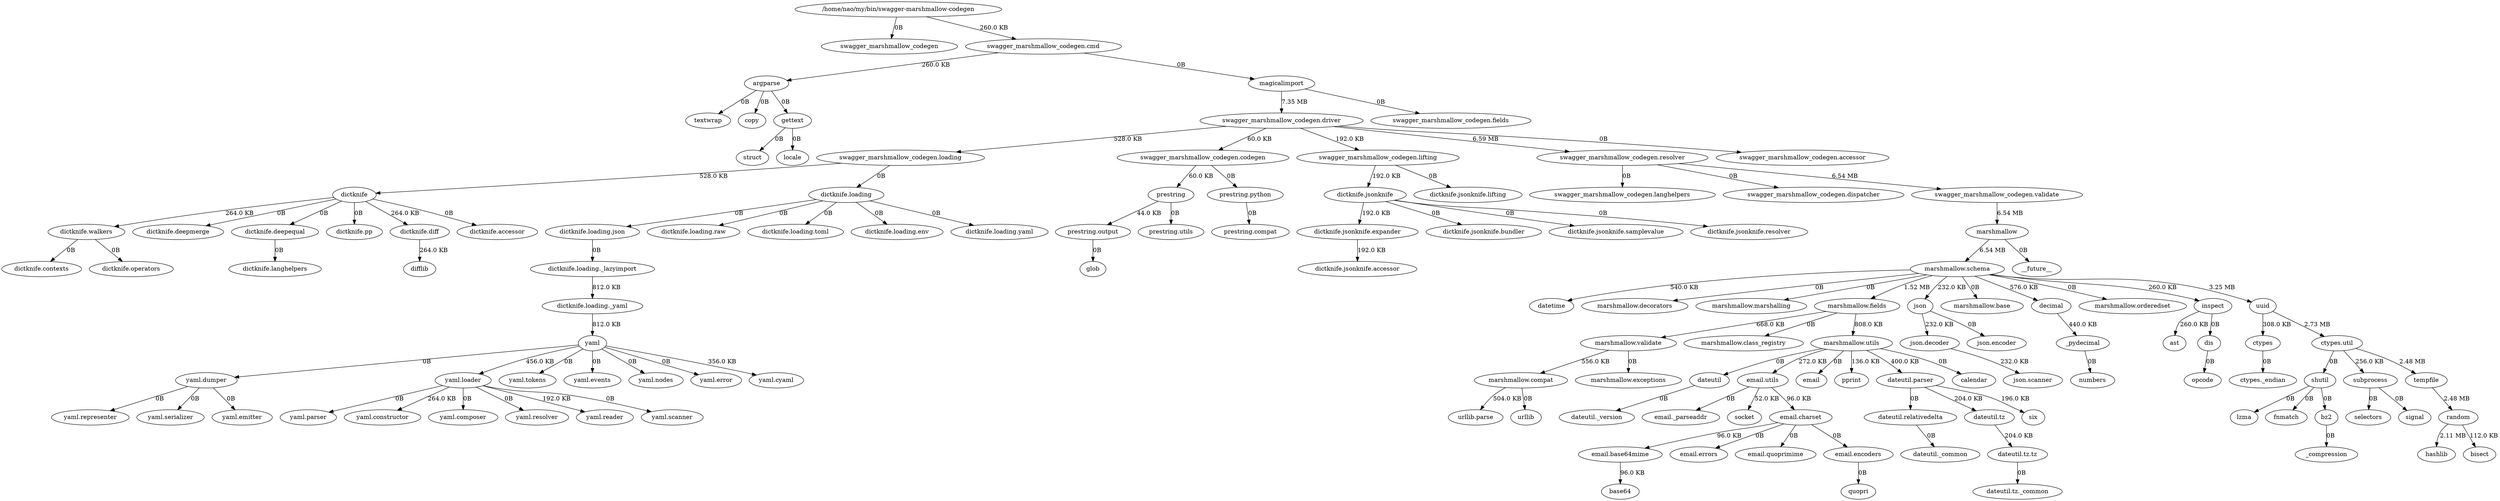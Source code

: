 digraph g {
    g0 [label="/home/nao/my/bin/swagger-marshmallow-codegen"]
    g1 [label="swagger_marshmallow_codegen"]
    g2 [label="swagger_marshmallow_codegen.cmd"]
    g3 [label="argparse"]
    g4 [label="textwrap"]
    g5 [label="copy"]
    g6 [label="gettext"]
    g7 [label="struct"]
    g8 [label="locale"]
    g9 [label="magicalimport"]
    g10 [label="dictknife.walkers"]
    g11 [label="dictknife.contexts"]
    g12 [label="dictknife.operators"]
    g13 [label="dictknife"]
    g14 [label="dictknife.deepmerge"]
    g15 [label="dictknife.deepequal"]
    g16 [label="dictknife.pp"]
    g17 [label="dictknife.diff"]
    g18 [label="dictknife.accessor"]
    g19 [label="dictknife.langhelpers"]
    g20 [label="difflib"]
    g21 [label="swagger_marshmallow_codegen.loading"]
    g22 [label="dictknife.loading"]
    g23 [label="dictknife.loading.json"]
    g24 [label="dictknife.loading._lazyimport"]
    g25 [label="dictknife.loading.raw"]
    g26 [label="dictknife.loading.toml"]
    g27 [label="dictknife.loading.env"]
    g28 [label="dictknife.loading.yaml"]
    g29 [label="swagger_marshmallow_codegen.driver"]
    g30 [label="swagger_marshmallow_codegen.codegen"]
    g31 [label="swagger_marshmallow_codegen.lifting"]
    g32 [label="swagger_marshmallow_codegen.resolver"]
    g33 [label="swagger_marshmallow_codegen.accessor"]
    g34 [label="swagger_marshmallow_codegen.langhelpers"]
    g35 [label="swagger_marshmallow_codegen.dispatcher"]
    g36 [label="swagger_marshmallow_codegen.validate"]
    g37 [label="marshmallow"]
    g38 [label="marshmallow.schema"]
    g39 [label="__future__"]
    g40 [label="datetime"]
    g41 [label="marshmallow.decorators"]
    g42 [label="marshmallow.marshalling"]
    g43 [label="marshmallow.fields"]
    g44 [label="json"]
    g45 [label="marshmallow.base"]
    g46 [label="decimal"]
    g47 [label="marshmallow.orderedset"]
    g48 [label="inspect"]
    g49 [label="uuid"]
    g50 [label="_pydecimal"]
    g51 [label="numbers"]
    g52 [label="ast"]
    g53 [label="dis"]
    g54 [label="opcode"]
    g55 [label="json.decoder"]
    g56 [label="json.scanner"]
    g57 [label="json.encoder"]
    g58 [label="ctypes"]
    g59 [label="ctypes._endian"]
    g60 [label="ctypes.util"]
    g61 [label="shutil"]
    g62 [label="lzma"]
    g63 [label="fnmatch"]
    g64 [label="bz2"]
    g65 [label="_compression"]
    g66 [label="subprocess"]
    g67 [label="tempfile"]
    g68 [label="selectors"]
    g69 [label="signal"]
    g70 [label="random"]
    g71 [label="hashlib"]
    g72 [label="bisect"]
    g73 [label="marshmallow.compat"]
    g74 [label="urllib.parse"]
    g75 [label="urllib"]
    g76 [label="marshmallow.validate"]
    g77 [label="marshmallow.exceptions"]
    g78 [label="marshmallow.class_registry"]
    g79 [label="marshmallow.utils"]
    g80 [label="dateutil"]
    g81 [label="email.utils"]
    g82 [label="email"]
    g83 [label="pprint"]
    g84 [label="dateutil.parser"]
    g85 [label="calendar"]
    g86 [label="email._parseaddr"]
    g87 [label="socket"]
    g88 [label="email.charset"]
    g89 [label="email.base64mime"]
    g90 [label="base64"]
    g91 [label="email.errors"]
    g92 [label="email.quoprimime"]
    g93 [label="email.encoders"]
    g94 [label="quopri"]
    g95 [label="dateutil._version"]
    g96 [label="dateutil.relativedelta"]
    g97 [label="dateutil.tz"]
    g98 [label="six"]
    g99 [label="dateutil._common"]
    g100 [label="dateutil.tz.tz"]
    g101 [label="dateutil.tz._common"]
    g102 [label="prestring.output"]
    g103 [label="glob"]
    g104 [label="prestring"]
    g105 [label="prestring.utils"]
    g106 [label="prestring.python"]
    g107 [label="prestring.compat"]
    g108 [label="dictknife.jsonknife.expander"]
    g109 [label="dictknife.jsonknife.accessor"]
    g110 [label="dictknife.jsonknife"]
    g111 [label="dictknife.jsonknife.bundler"]
    g112 [label="dictknife.jsonknife.samplevalue"]
    g113 [label="dictknife.jsonknife.resolver"]
    g114 [label="dictknife.jsonknife.lifting"]
    g115 [label="swagger_marshmallow_codegen.fields"]
    g116 [label="yaml"]
    g117 [label="yaml.dumper"]
    g118 [label="yaml.loader"]
    g119 [label="yaml.tokens"]
    g120 [label="yaml.events"]
    g121 [label="yaml.nodes"]
    g122 [label="yaml.error"]
    g123 [label="yaml.cyaml"]
    g124 [label="yaml.parser"]
    g125 [label="yaml.constructor"]
    g126 [label="yaml.composer"]
    g127 [label="yaml.resolver"]
    g128 [label="yaml.reader"]
    g129 [label="yaml.scanner"]
    g130 [label="yaml.representer"]
    g131 [label="yaml.serializer"]
    g132 [label="yaml.emitter"]
    g133 [label="dictknife.loading._yaml"]
    g0 -> g1 [label="0B"]
    g0 -> g2 [label="260.0 KB"]
    g3 -> g4 [label="0B"]
    g3 -> g5 [label="0B"]
    g3 -> g6 [label="0B"]
    g6 -> g7 [label="0B"]
    g6 -> g8 [label="0B"]
    g2 -> g9 [label="0B"]
    g2 -> g3 [label="260.0 KB"]
    g10 -> g11 [label="0B"]
    g10 -> g12 [label="0B"]
    g13 -> g14 [label="0B"]
    g13 -> g15 [label="0B"]
    g13 -> g16 [label="0B"]
    g13 -> g10 [label="264.0 KB"]
    g13 -> g17 [label="264.0 KB"]
    g13 -> g18 [label="0B"]
    g15 -> g19 [label="0B"]
    g17 -> g20 [label="264.0 KB"]
    g21 -> g13 [label="528.0 KB"]
    g21 -> g22 [label="0B"]
    g23 -> g24 [label="0B"]
    g22 -> g25 [label="0B"]
    g22 -> g23 [label="0B"]
    g22 -> g26 [label="0B"]
    g22 -> g27 [label="0B"]
    g22 -> g28 [label="0B"]
    g29 -> g30 [label="60.0 KB"]
    g29 -> g31 [label="192.0 KB"]
    g29 -> g32 [label="6.59 MB"]
    g29 -> g21 [label="528.0 KB"]
    g29 -> g33 [label="0B"]
    g32 -> g34 [label="0B"]
    g32 -> g35 [label="0B"]
    g32 -> g36 [label="6.54 MB"]
    g37 -> g38 [label="6.54 MB"]
    g37 -> g39 [label="0B"]
    g38 -> g40 [label="540.0 KB"]
    g38 -> g41 [label="0B"]
    g38 -> g42 [label="0B"]
    g38 -> g43 [label="1.52 MB"]
    g38 -> g44 [label="232.0 KB"]
    g38 -> g45 [label="0B"]
    g38 -> g46 [label="576.0 KB"]
    g38 -> g47 [label="0B"]
    g38 -> g48 [label="260.0 KB"]
    g38 -> g49 [label="3.25 MB"]
    g50 -> g51 [label="0B"]
    g46 -> g50 [label="440.0 KB"]
    g48 -> g52 [label="260.0 KB"]
    g48 -> g53 [label="0B"]
    g53 -> g54 [label="0B"]
    g55 -> g56 [label="232.0 KB"]
    g44 -> g55 [label="232.0 KB"]
    g44 -> g57 [label="0B"]
    g58 -> g59 [label="0B"]
    g49 -> g60 [label="2.73 MB"]
    g49 -> g58 [label="308.0 KB"]
    g61 -> g62 [label="0B"]
    g61 -> g63 [label="0B"]
    g61 -> g64 [label="0B"]
    g64 -> g65 [label="0B"]
    g60 -> g61 [label="0B"]
    g60 -> g66 [label="256.0 KB"]
    g60 -> g67 [label="2.48 MB"]
    g66 -> g68 [label="0B"]
    g66 -> g69 [label="0B"]
    g70 -> g71 [label="2.11 MB"]
    g70 -> g72 [label="112.0 KB"]
    g67 -> g70 [label="2.48 MB"]
    g73 -> g74 [label="504.0 KB"]
    g73 -> g75 [label="0B"]
    g76 -> g77 [label="0B"]
    g76 -> g73 [label="556.0 KB"]
    g43 -> g78 [label="0B"]
    g43 -> g76 [label="668.0 KB"]
    g43 -> g79 [label="808.0 KB"]
    g79 -> g80 [label="0B"]
    g79 -> g81 [label="272.0 KB"]
    g79 -> g82 [label="0B"]
    g79 -> g83 [label="136.0 KB"]
    g79 -> g84 [label="400.0 KB"]
    g79 -> g85 [label="0B"]
    g81 -> g86 [label="0B"]
    g81 -> g87 [label="52.0 KB"]
    g81 -> g88 [label="96.0 KB"]
    g89 -> g90 [label="96.0 KB"]
    g88 -> g91 [label="0B"]
    g88 -> g89 [label="96.0 KB"]
    g88 -> g92 [label="0B"]
    g88 -> g93 [label="0B"]
    g93 -> g94 [label="0B"]
    g80 -> g95 [label="0B"]
    g84 -> g96 [label="0B"]
    g84 -> g97 [label="204.0 KB"]
    g84 -> g98 [label="196.0 KB"]
    g96 -> g99 [label="0B"]
    g100 -> g101 [label="0B"]
    g97 -> g100 [label="204.0 KB"]
    g36 -> g37 [label="6.54 MB"]
    g102 -> g103 [label="0B"]
    g104 -> g105 [label="0B"]
    g104 -> g102 [label="44.0 KB"]
    g30 -> g104 [label="60.0 KB"]
    g30 -> g106 [label="0B"]
    g106 -> g107 [label="0B"]
    g108 -> g109 [label="192.0 KB"]
    g110 -> g108 [label="192.0 KB"]
    g110 -> g111 [label="0B"]
    g110 -> g112 [label="0B"]
    g110 -> g113 [label="0B"]
    g31 -> g110 [label="192.0 KB"]
    g31 -> g114 [label="0B"]
    g9 -> g115 [label="0B"]
    g9 -> g29 [label="7.35 MB"]
    g116 -> g117 [label="0B"]
    g116 -> g118 [label="456.0 KB"]
    g116 -> g119 [label="0B"]
    g116 -> g120 [label="0B"]
    g116 -> g121 [label="0B"]
    g116 -> g122 [label="0B"]
    g116 -> g123 [label="356.0 KB"]
    g118 -> g124 [label="0B"]
    g118 -> g125 [label="264.0 KB"]
    g118 -> g126 [label="0B"]
    g118 -> g127 [label="0B"]
    g118 -> g128 [label="192.0 KB"]
    g118 -> g129 [label="0B"]
    g117 -> g130 [label="0B"]
    g117 -> g131 [label="0B"]
    g117 -> g132 [label="0B"]
    g133 -> g116 [label="812.0 KB"]
    g24 -> g133 [label="812.0 KB"]
}
// load /home/nao/my/lib/python3.6/site-packages/swagger_marshmallow_codegen/driver.py ... 7.35 MB
// load /home/nao/my/lib/python3.6/site-packages/swagger_marshmallow_codegen/resolver.py ... 6.59 MB
// load /home/nao/my/lib/python3.6/site-packages/swagger_marshmallow_codegen/validate.py ... 6.54 MB
// load /home/nao/my/lib/python3.6/site-packages/marshmallow/schema.py ... 6.54 MB
// load /home/nao/my/lib/python3.6/site-packages/marshmallow/__init__.py ... 6.54 MB
// load /usr/lib/python3.6/uuid.py ... 3.25 MB
// load /usr/lib/python3.6/ctypes/util.py ... 2.73 MB
// load /usr/lib/python3.6/tempfile.py ... 2.48 MB
// load /usr/lib/python3.6/random.py ... 2.48 MB
// load /usr/lib/python3.6/hashlib.py ... 2.11 MB
// load /home/nao/my/lib/python3.6/site-packages/marshmallow/fields.py ... 1.52 MB
// load /home/nao/my/lib/python3.6/site-packages/yaml/__init__.py ... 812.0 KB
// load /home/nao/my/dictknife/dictknife/loading/_yaml.py ... 812.0 KB
// load /home/nao/my/lib/python3.6/site-packages/marshmallow/utils.py ... 808.0 KB
// load /home/nao/my/lib/python3.6/site-packages/marshmallow/validate.py ... 668.0 KB
// load /usr/lib/python3.6/decimal.py ... 576.0 KB
// load /home/nao/my/lib/python3.6/site-packages/marshmallow/compat.py ... 556.0 KB
// load /usr/lib/python3.6/datetime.py ... 540.0 KB
// load /home/nao/my/lib/python3.6/site-packages/swagger_marshmallow_codegen/loading.py ... 528.0 KB
// load /home/nao/my/dictknife/dictknife/__init__.py ... 528.0 KB
// load /usr/lib/python3.6/urllib/parse.py ... 504.0 KB
// load /home/nao/my/lib/python3.6/site-packages/yaml/loader.py ... 456.0 KB
// load /usr/lib/python3.6/_pydecimal.py ... 440.0 KB
// load /home/nao/my/lib/python3.6/site-packages/dateutil/parser.py ... 400.0 KB
// load /home/nao/my/lib/python3.6/site-packages/yaml/cyaml.py ... 356.0 KB
// load /usr/lib/python3.6/ctypes/__init__.py ... 308.0 KB
// load /usr/lib/python3.6/email/utils.py ... 272.0 KB
// load /usr/lib/python3.6/difflib.py ... 264.0 KB
// load /home/nao/my/lib/python3.6/site-packages/yaml/constructor.py ... 264.0 KB
// load /home/nao/my/dictknife/dictknife/walkers.py ... 264.0 KB
// load /home/nao/my/dictknife/dictknife/diff.py ... 264.0 KB
// load /usr/lib/python3.6/inspect.py ... 260.0 KB
// load /usr/lib/python3.6/ast.py ... 260.0 KB
// load /usr/lib/python3.6/argparse.py ... 260.0 KB
// load /home/nao/my/lib/python3.6/site-packages/swagger_marshmallow_codegen/cmd.py ... 260.0 KB
// load /usr/lib/python3.6/subprocess.py ... 256.0 KB
// load /usr/lib/python3.6/json/scanner.py ... 232.0 KB
// load /usr/lib/python3.6/json/decoder.py ... 232.0 KB
// load /usr/lib/python3.6/json/__init__.py ... 232.0 KB
// load /home/nao/my/lib/python3.6/site-packages/dateutil/tz/tz.py ... 204.0 KB
// load /home/nao/my/lib/python3.6/site-packages/dateutil/tz/__init__.py ... 204.0 KB
// load /home/nao/my/lib/python3.6/site-packages/six.py ... 196.0 KB
// load /home/nao/my/lib/python3.6/site-packages/yaml/reader.py ... 192.0 KB
// load /home/nao/my/lib/python3.6/site-packages/swagger_marshmallow_codegen/lifting.py ... 192.0 KB
// load /home/nao/my/dictknife/dictknife/jsonknife/expander.py ... 192.0 KB
// load /home/nao/my/dictknife/dictknife/jsonknife/accessor.py ... 192.0 KB
// load /home/nao/my/dictknife/dictknife/jsonknife/__init__.py ... 192.0 KB
// load /usr/lib/python3.6/pprint.py ... 136.0 KB
// load /usr/lib/python3.6/bisect.py ... 112.0 KB
// load /usr/lib/python3.6/email/charset.py ... 96.0 KB
// load /usr/lib/python3.6/email/base64mime.py ... 96.0 KB
// load /usr/lib/python3.6/base64.py ... 96.0 KB
// load /home/nao/my/prestring/prestring/__init__.py ... 60.0 KB
// load /home/nao/my/lib/python3.6/site-packages/swagger_marshmallow_codegen/codegen.py ... 60.0 KB
// load /usr/lib/python3.6/socket.py ... 52.0 KB
// load /home/nao/my/prestring/prestring/output.py ... 44.0 KB
// load /usr/lib/python3.6/urllib/__init__.py ... 0B
// load /usr/lib/python3.6/textwrap.py ... 0B
// load /usr/lib/python3.6/struct.py ... 0B
// load /usr/lib/python3.6/signal.py ... 0B
// load /usr/lib/python3.6/shutil.py ... 0B
// load /usr/lib/python3.6/selectors.py ... 0B
// load /usr/lib/python3.6/quopri.py ... 0B
// load /usr/lib/python3.6/opcode.py ... 0B
// load /usr/lib/python3.6/numbers.py ... 0B
// load /usr/lib/python3.6/lzma.py ... 0B
// load /usr/lib/python3.6/locale.py ... 0B
// load /usr/lib/python3.6/lib-dynload/zlib.cpython-36m-x86_64-linux-gnu.so ... 0B
// load /usr/lib/python3.6/lib-dynload/select.cpython-36m-x86_64-linux-gnu.so ... 0B
// load /usr/lib/python3.6/lib-dynload/math.cpython-36m-x86_64-linux-gnu.so ... 0B
// load /usr/lib/python3.6/lib-dynload/grp.cpython-36m-x86_64-linux-gnu.so ... 0B
// load /usr/lib/python3.6/lib-dynload/binascii.cpython-36m-x86_64-linux-gnu.so ... 0B
// load /usr/lib/python3.6/lib-dynload/_struct.cpython-36m-x86_64-linux-gnu.so ... 0B
// load /usr/lib/python3.6/lib-dynload/_socket.cpython-36m-x86_64-linux-gnu.so ... 0B
// load /usr/lib/python3.6/lib-dynload/_sha3.cpython-36m-x86_64-linux-gnu.so ... 0B
// load /usr/lib/python3.6/lib-dynload/_random.cpython-36m-x86_64-linux-gnu.so ... 0B
// load /usr/lib/python3.6/lib-dynload/_posixsubprocess.cpython-36m-x86_64-linux-gnu.so ... 0B
// load /usr/lib/python3.6/lib-dynload/_opcode.cpython-36m-x86_64-linux-gnu.so ... 0B
// load /usr/lib/python3.6/lib-dynload/_lzma.cpython-36m-x86_64-linux-gnu.so ... 0B
// load /usr/lib/python3.6/lib-dynload/_json.cpython-36m-x86_64-linux-gnu.so ... 0B
// load /usr/lib/python3.6/lib-dynload/_hashlib.cpython-36m-x86_64-linux-gnu.so ... 0B
// load /usr/lib/python3.6/lib-dynload/_datetime.cpython-36m-x86_64-linux-gnu.so ... 0B
// load /usr/lib/python3.6/lib-dynload/_ctypes.cpython-36m-x86_64-linux-gnu.so ... 0B
// load /usr/lib/python3.6/lib-dynload/_bz2.cpython-36m-x86_64-linux-gnu.so ... 0B
// load /usr/lib/python3.6/lib-dynload/_blake2.cpython-36m-x86_64-linux-gnu.so ... 0B
// load /usr/lib/python3.6/lib-dynload/_bisect.cpython-36m-x86_64-linux-gnu.so ... 0B
// load /usr/lib/python3.6/json/encoder.py ... 0B
// load /usr/lib/python3.6/glob.py ... 0B
// load /usr/lib/python3.6/gettext.py ... 0B
// load /usr/lib/python3.6/fnmatch.py ... 0B
// load /usr/lib/python3.6/email/quoprimime.py ... 0B
// load /usr/lib/python3.6/email/errors.py ... 0B
// load /usr/lib/python3.6/email/encoders.py ... 0B
// load /usr/lib/python3.6/email/_parseaddr.py ... 0B
// load /usr/lib/python3.6/email/__init__.py ... 0B
// load /usr/lib/python3.6/dis.py ... 0B
// load /usr/lib/python3.6/ctypes/_endian.py ... 0B
// load /usr/lib/python3.6/copy.py ... 0B
// load /usr/lib/python3.6/calendar.py ... 0B
// load /usr/lib/python3.6/bz2.py ... 0B
// load /usr/lib/python3.6/_compression.py ... 0B
// load /usr/lib/python3.6/__future__.py ... 0B
// load /home/nao/my/prestring/prestring/utils.py ... 0B
// load /home/nao/my/prestring/prestring/python.py ... 0B
// load /home/nao/my/prestring/prestring/compat.py ... 0B
// load /home/nao/my/lib/python3.6/site-packages/yaml/tokens.py ... 0B
// load /home/nao/my/lib/python3.6/site-packages/yaml/serializer.py ... 0B
// load /home/nao/my/lib/python3.6/site-packages/yaml/scanner.py ... 0B
// load /home/nao/my/lib/python3.6/site-packages/yaml/resolver.py ... 0B
// load /home/nao/my/lib/python3.6/site-packages/yaml/representer.py ... 0B
// load /home/nao/my/lib/python3.6/site-packages/yaml/parser.py ... 0B
// load /home/nao/my/lib/python3.6/site-packages/yaml/nodes.py ... 0B
// load /home/nao/my/lib/python3.6/site-packages/yaml/events.py ... 0B
// load /home/nao/my/lib/python3.6/site-packages/yaml/error.py ... 0B
// load /home/nao/my/lib/python3.6/site-packages/yaml/emitter.py ... 0B
// load /home/nao/my/lib/python3.6/site-packages/yaml/dumper.py ... 0B
// load /home/nao/my/lib/python3.6/site-packages/yaml/composer.py ... 0B
// load /home/nao/my/lib/python3.6/site-packages/swagger_marshmallow_codegen/langhelpers.py ... 0B
// load /home/nao/my/lib/python3.6/site-packages/swagger_marshmallow_codegen/fields.py ... 0B
// load /home/nao/my/lib/python3.6/site-packages/swagger_marshmallow_codegen/dispatcher.py ... 0B
// load /home/nao/my/lib/python3.6/site-packages/swagger_marshmallow_codegen/accessor.py ... 0B
// load /home/nao/my/lib/python3.6/site-packages/swagger_marshmallow_codegen/__init__.py ... 0B
// load /home/nao/my/lib/python3.6/site-packages/marshmallow/orderedset.py ... 0B
// load /home/nao/my/lib/python3.6/site-packages/marshmallow/marshalling.py ... 0B
// load /home/nao/my/lib/python3.6/site-packages/marshmallow/exceptions.py ... 0B
// load /home/nao/my/lib/python3.6/site-packages/marshmallow/decorators.py ... 0B
// load /home/nao/my/lib/python3.6/site-packages/marshmallow/class_registry.py ... 0B
// load /home/nao/my/lib/python3.6/site-packages/marshmallow/base.py ... 0B
// load /home/nao/my/lib/python3.6/site-packages/magicalimport/__init__.py ... 0B
// load /home/nao/my/lib/python3.6/site-packages/dateutil/tz/_common.py ... 0B
// load /home/nao/my/lib/python3.6/site-packages/dateutil/relativedelta.py ... 0B
// load /home/nao/my/lib/python3.6/site-packages/dateutil/_version.py ... 0B
// load /home/nao/my/lib/python3.6/site-packages/dateutil/_common.py ... 0B
// load /home/nao/my/lib/python3.6/site-packages/dateutil/__init__.py ... 0B
// load /home/nao/my/lib/python3.6/site-packages/_yaml.cpython-36m-x86_64-linux-gnu.so ... 0B
// load /home/nao/my/dictknife/dictknife/pp.py ... 0B
// load /home/nao/my/dictknife/dictknife/operators.py ... 0B
// load /home/nao/my/dictknife/dictknife/loading/yaml.py ... 0B
// load /home/nao/my/dictknife/dictknife/loading/toml.py ... 0B
// load /home/nao/my/dictknife/dictknife/loading/raw.py ... 0B
// load /home/nao/my/dictknife/dictknife/loading/json.py ... 0B
// load /home/nao/my/dictknife/dictknife/loading/env.py ... 0B
// load /home/nao/my/dictknife/dictknife/loading/_lazyimport.py ... 0B
// load /home/nao/my/dictknife/dictknife/loading/__init__.py ... 0B
// load /home/nao/my/dictknife/dictknife/langhelpers.py ... 0B
// load /home/nao/my/dictknife/dictknife/jsonknife/samplevalue.py ... 0B
// load /home/nao/my/dictknife/dictknife/jsonknife/resolver.py ... 0B
// load /home/nao/my/dictknife/dictknife/jsonknife/lifting.py ... 0B
// load /home/nao/my/dictknife/dictknife/jsonknife/bundler.py ... 0B
// load /home/nao/my/dictknife/dictknife/deepmerge.py ... 0B
// load /home/nao/my/dictknife/dictknife/deepequal.py ... 0B
// load /home/nao/my/dictknife/dictknife/contexts.py ... 0B
// load /home/nao/my/dictknife/dictknife/accessor.py ... 0B
